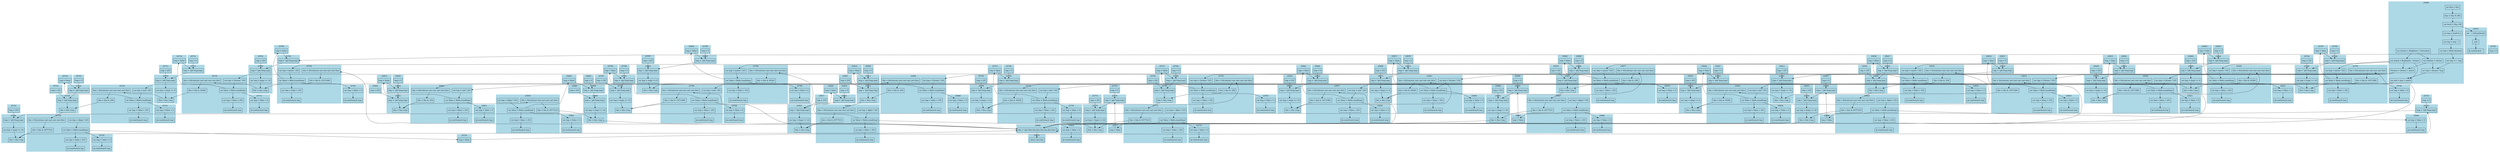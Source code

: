 digraph graphname {
e25869_true_0 -> e25829_false_2;
e25869_true_0 -> e25786_false_2;
e25869_true_0 -> e25743_false_2;
e25869_true_0 -> e25700_false_2;
e25869_true_0 -> e25657_false_2;
e25869_true_0 -> e25614_false_2;
e25869_true_0 -> e25869_true_0;
e25608_false_0 -> e25608_false_3;
e25608_false_0 -> e25608_false_1;
e25608_false_1 -> e25839_false_0;
e25608_false_1 -> e25796_false_0;
e25608_false_1 -> e25743_false_0;
e25608_false_1 -> e25700_false_0;
e25608_false_1 -> e25677_false_0;
e25608_false_1 -> e25634_false_0;
e25608_false_1 -> e25608_false_12;
e25608_false_1 -> e25608_false_11;
e25608_false_2 -> e25608_false_4;
e25608_false_3 -> e25608_false_12;
e25608_false_3 -> e25608_false_10;
e25608_false_4 -> e25608_false_5;
e25608_false_5 -> e25610_false_0;
e25608_false_5 -> e25608_false_6;
e25608_false_6 -> e25608_false_7;
e25608_false_7 -> e25608_false_8;
e25608_false_8 -> e25608_false_9;
e25608_false_9 -> e25608_false_10;
e25608_false_10 -> e25608_false_11;
e25608_false_11 -> e25849_false_0;
e25608_false_11 -> e25786_false_0;
e25608_false_11 -> e25753_false_0;
e25608_false_11 -> e25720_false_0;
e25608_false_11 -> e25657_false_0;
e25608_false_11 -> e25624_false_0;
e25608_false_12 -> e25829_false_0;
e25608_false_12 -> e25806_false_0;
e25608_false_12 -> e25763_false_0;
e25608_false_12 -> e25710_false_0;
e25608_false_12 -> e25667_false_0;
e25608_false_12 -> e25614_false_0;
e25610_false_0 -> e25610_false_1;
e25610_false_1 -> e25610_false_2;
e25614_false_0 -> e25614_false_1;
e25614_false_1 -> e25618_false_0;
e25614_false_1 -> e25616_false_0;
e25614_false_1 -> e25614_false_5;
e25614_false_2 -> e25614_false_3;
e25614_false_3 -> e25620_false_1;
e25614_false_5 -> e25614_false_6;
e25615_false_0 -> e25620_true_0;
e25620_true_0 -> e25620_false_0;
e25620_false_0 -> e25620_false_1;
e25620_false_1 -> e25624_false_2;
e25624_false_0 -> e25624_false_1;
e25624_false_1 -> e25628_false_0;
e25624_false_1 -> e25626_false_0;
e25624_false_1 -> e25624_false_5;
e25624_false_2 -> e25624_false_3;
e25624_false_3 -> e25630_false_1;
e25624_false_5 -> e25624_false_6;
e25625_false_0 -> e25630_true_0;
e25630_true_0 -> e25630_false_0;
e25630_false_0 -> e25630_false_1;
e25630_false_1 -> e25634_false_2;
e25634_false_0 -> e25634_false_1;
e25634_false_1 -> e25638_false_0;
e25634_false_1 -> e25636_false_0;
e25634_false_1 -> e25634_false_5;
e25634_false_2 -> e25634_false_3;
e25634_false_3 -> e25640_false_0;
e25634_false_5 -> e25634_false_6;
e25635_false_0 -> e25640_true_0;
e25640_true_0 -> e25640_false_0;
e25640_false_0 -> e25644_false_2;
e25644_false_0 -> e25644_false_1;
e25644_false_1 -> e25648_false_0;
e25644_false_1 -> e25646_false_0;
e25644_false_1 -> e25644_false_5;
e25644_false_2 -> e25644_false_3;
e25644_false_3 -> e25650_false_1;
e25644_false_5 -> e25644_false_6;
e25645_false_0 -> e25650_true_0;
e25650_true_0 -> e25650_false_0;
e25650_false_0 -> e25650_false_1;
e25650_false_1 -> e25869_true_0;
e25646_false_0 -> e25646_false_1;
e25647_false_0 -> e25649_true_0;
e25649_true_0 -> e25650_true_0;
e25648_false_0 -> e25649_true_0;
e25636_false_0 -> e25636_false_1;
e25637_false_0 -> e25639_true_0;
e25639_true_0 -> e25640_true_0;
e25638_false_0 -> e25639_true_0;
e25626_false_0 -> e25626_false_1;
e25627_false_0 -> e25629_true_0;
e25629_true_0 -> e25630_true_0;
e25628_false_0 -> e25629_true_0;
e25616_false_0 -> e25616_false_1;
e25617_false_0 -> e25619_true_0;
e25619_true_0 -> e25620_true_0;
e25618_false_0 -> e25619_true_0;
e25657_false_0 -> e25657_false_1;
e25657_false_1 -> e25661_false_0;
e25657_false_1 -> e25659_false_0;
e25657_false_1 -> e25657_false_5;
e25657_false_2 -> e25657_false_3;
e25657_false_3 -> e25663_false_1;
e25657_false_5 -> e25657_false_6;
e25658_false_0 -> e25663_true_0;
e25663_true_0 -> e25663_false_0;
e25663_false_0 -> e25663_false_1;
e25663_false_1 -> e25667_false_2;
e25667_false_0 -> e25667_false_1;
e25667_false_1 -> e25671_false_0;
e25667_false_1 -> e25669_false_0;
e25667_false_1 -> e25667_false_5;
e25667_false_2 -> e25667_false_3;
e25667_false_3 -> e25673_false_1;
e25667_false_5 -> e25667_false_6;
e25668_false_0 -> e25673_true_0;
e25673_true_0 -> e25673_false_0;
e25673_false_0 -> e25673_false_1;
e25673_false_1 -> e25677_false_2;
e25677_false_0 -> e25677_false_1;
e25677_false_1 -> e25681_false_0;
e25677_false_1 -> e25679_false_0;
e25677_false_1 -> e25677_false_5;
e25677_false_2 -> e25677_false_3;
e25677_false_3 -> e25683_false_0;
e25677_false_5 -> e25677_false_6;
e25678_false_0 -> e25683_true_0;
e25683_true_0 -> e25683_false_0;
e25683_false_0 -> e25687_false_2;
e25687_false_0 -> e25687_false_1;
e25687_false_1 -> e25691_false_0;
e25687_false_1 -> e25689_false_0;
e25687_false_1 -> e25687_false_5;
e25687_false_2 -> e25687_false_3;
e25687_false_3 -> e25693_false_1;
e25687_false_5 -> e25687_false_6;
e25688_false_0 -> e25693_true_0;
e25693_true_0 -> e25693_false_0;
e25693_false_0 -> e25693_false_1;
e25693_false_1 -> e25869_true_0;
e25689_false_0 -> e25689_false_1;
e25690_false_0 -> e25692_true_0;
e25692_true_0 -> e25693_true_0;
e25691_false_0 -> e25692_true_0;
e25679_false_0 -> e25679_false_1;
e25680_false_0 -> e25682_true_0;
e25682_true_0 -> e25683_true_0;
e25681_false_0 -> e25682_true_0;
e25669_false_0 -> e25669_false_1;
e25670_false_0 -> e25672_true_0;
e25672_true_0 -> e25673_true_0;
e25671_false_0 -> e25672_true_0;
e25659_false_0 -> e25659_false_1;
e25660_false_0 -> e25662_true_0;
e25662_true_0 -> e25663_true_0;
e25661_false_0 -> e25662_true_0;
e25700_false_0 -> e25700_false_1;
e25700_false_1 -> e25704_false_0;
e25700_false_1 -> e25702_false_0;
e25700_false_1 -> e25700_false_5;
e25700_false_2 -> e25700_false_3;
e25700_false_3 -> e25706_false_1;
e25700_false_5 -> e25700_false_6;
e25701_false_0 -> e25706_true_0;
e25706_true_0 -> e25706_false_0;
e25706_false_0 -> e25706_false_1;
e25706_false_1 -> e25710_false_2;
e25710_false_0 -> e25710_false_1;
e25710_false_1 -> e25714_false_0;
e25710_false_1 -> e25712_false_0;
e25710_false_1 -> e25710_false_5;
e25710_false_2 -> e25710_false_3;
e25710_false_3 -> e25716_false_1;
e25710_false_5 -> e25710_false_6;
e25711_false_0 -> e25716_true_0;
e25716_true_0 -> e25716_false_0;
e25716_false_0 -> e25716_false_1;
e25716_false_1 -> e25720_false_2;
e25720_false_0 -> e25720_false_1;
e25720_false_1 -> e25724_false_0;
e25720_false_1 -> e25722_false_0;
e25720_false_1 -> e25720_false_5;
e25720_false_2 -> e25720_false_3;
e25720_false_3 -> e25726_false_0;
e25720_false_5 -> e25720_false_6;
e25721_false_0 -> e25726_true_0;
e25726_true_0 -> e25726_false_0;
e25726_false_0 -> e25730_false_2;
e25730_false_0 -> e25730_false_1;
e25730_false_1 -> e25734_false_0;
e25730_false_1 -> e25732_false_0;
e25730_false_1 -> e25730_false_5;
e25730_false_2 -> e25730_false_3;
e25730_false_3 -> e25736_false_1;
e25730_false_5 -> e25730_false_6;
e25731_false_0 -> e25736_true_0;
e25736_true_0 -> e25736_false_0;
e25736_false_0 -> e25736_false_1;
e25736_false_1 -> e25869_true_0;
e25732_false_0 -> e25732_false_1;
e25733_false_0 -> e25735_true_0;
e25735_true_0 -> e25736_true_0;
e25734_false_0 -> e25735_true_0;
e25722_false_0 -> e25722_false_1;
e25723_false_0 -> e25725_true_0;
e25725_true_0 -> e25726_true_0;
e25724_false_0 -> e25725_true_0;
e25712_false_0 -> e25712_false_1;
e25713_false_0 -> e25715_true_0;
e25715_true_0 -> e25716_true_0;
e25714_false_0 -> e25715_true_0;
e25702_false_0 -> e25702_false_1;
e25703_false_0 -> e25705_true_0;
e25705_true_0 -> e25706_true_0;
e25704_false_0 -> e25705_true_0;
e25743_false_0 -> e25743_false_1;
e25743_false_1 -> e25747_false_0;
e25743_false_1 -> e25745_false_0;
e25743_false_1 -> e25743_false_5;
e25743_false_2 -> e25743_false_3;
e25743_false_3 -> e25749_false_1;
e25743_false_5 -> e25743_false_6;
e25744_false_0 -> e25749_true_0;
e25749_true_0 -> e25749_false_0;
e25749_false_0 -> e25749_false_1;
e25749_false_1 -> e25753_false_2;
e25753_false_0 -> e25753_false_1;
e25753_false_1 -> e25757_false_0;
e25753_false_1 -> e25755_false_0;
e25753_false_1 -> e25753_false_5;
e25753_false_2 -> e25753_false_3;
e25753_false_3 -> e25759_false_1;
e25753_false_5 -> e25753_false_6;
e25754_false_0 -> e25759_true_0;
e25759_true_0 -> e25759_false_0;
e25759_false_0 -> e25759_false_1;
e25759_false_1 -> e25763_false_2;
e25763_false_0 -> e25763_false_1;
e25763_false_1 -> e25767_false_0;
e25763_false_1 -> e25765_false_0;
e25763_false_1 -> e25763_false_5;
e25763_false_2 -> e25763_false_3;
e25763_false_3 -> e25769_false_0;
e25763_false_5 -> e25763_false_6;
e25764_false_0 -> e25769_true_0;
e25769_true_0 -> e25769_false_0;
e25769_false_0 -> e25773_false_2;
e25773_false_0 -> e25773_false_1;
e25773_false_1 -> e25777_false_0;
e25773_false_1 -> e25775_false_0;
e25773_false_1 -> e25773_false_5;
e25773_false_2 -> e25773_false_3;
e25773_false_3 -> e25779_false_1;
e25773_false_5 -> e25773_false_6;
e25774_false_0 -> e25779_true_0;
e25779_true_0 -> e25779_false_0;
e25779_false_0 -> e25779_false_1;
e25779_false_1 -> e25869_true_0;
e25775_false_0 -> e25775_false_1;
e25776_false_0 -> e25778_true_0;
e25778_true_0 -> e25779_true_0;
e25777_false_0 -> e25778_true_0;
e25765_false_0 -> e25765_false_1;
e25766_false_0 -> e25768_true_0;
e25768_true_0 -> e25769_true_0;
e25767_false_0 -> e25768_true_0;
e25755_false_0 -> e25755_false_1;
e25756_false_0 -> e25758_true_0;
e25758_true_0 -> e25759_true_0;
e25757_false_0 -> e25758_true_0;
e25745_false_0 -> e25745_false_1;
e25746_false_0 -> e25748_true_0;
e25748_true_0 -> e25749_true_0;
e25747_false_0 -> e25748_true_0;
e25786_false_0 -> e25786_false_1;
e25786_false_1 -> e25790_false_0;
e25786_false_1 -> e25788_false_0;
e25786_false_1 -> e25786_false_5;
e25786_false_2 -> e25786_false_3;
e25786_false_3 -> e25792_false_1;
e25786_false_5 -> e25786_false_6;
e25787_false_0 -> e25792_true_0;
e25792_true_0 -> e25792_false_0;
e25792_false_0 -> e25792_false_1;
e25792_false_1 -> e25796_false_2;
e25796_false_0 -> e25796_false_1;
e25796_false_1 -> e25800_false_0;
e25796_false_1 -> e25798_false_0;
e25796_false_1 -> e25796_false_5;
e25796_false_2 -> e25796_false_3;
e25796_false_3 -> e25802_false_1;
e25796_false_5 -> e25796_false_6;
e25797_false_0 -> e25802_true_0;
e25802_true_0 -> e25802_false_0;
e25802_false_0 -> e25802_false_1;
e25802_false_1 -> e25806_false_2;
e25806_false_0 -> e25806_false_1;
e25806_false_1 -> e25810_false_0;
e25806_false_1 -> e25808_false_0;
e25806_false_1 -> e25806_false_5;
e25806_false_2 -> e25806_false_3;
e25806_false_3 -> e25812_false_0;
e25806_false_5 -> e25806_false_6;
e25807_false_0 -> e25812_true_0;
e25812_true_0 -> e25812_false_0;
e25812_false_0 -> e25816_false_2;
e25816_false_0 -> e25816_false_1;
e25816_false_1 -> e25820_false_0;
e25816_false_1 -> e25818_false_0;
e25816_false_1 -> e25816_false_5;
e25816_false_2 -> e25816_false_3;
e25816_false_3 -> e25822_false_1;
e25816_false_5 -> e25816_false_6;
e25817_false_0 -> e25822_true_0;
e25822_true_0 -> e25822_false_0;
e25822_false_0 -> e25822_false_1;
e25822_false_1 -> e25869_true_0;
e25818_false_0 -> e25818_false_1;
e25819_false_0 -> e25821_true_0;
e25821_true_0 -> e25822_true_0;
e25820_false_0 -> e25821_true_0;
e25808_false_0 -> e25808_false_1;
e25809_false_0 -> e25811_true_0;
e25811_true_0 -> e25812_true_0;
e25810_false_0 -> e25811_true_0;
e25798_false_0 -> e25798_false_1;
e25799_false_0 -> e25801_true_0;
e25801_true_0 -> e25802_true_0;
e25800_false_0 -> e25801_true_0;
e25788_false_0 -> e25788_false_1;
e25789_false_0 -> e25791_true_0;
e25791_true_0 -> e25792_true_0;
e25790_false_0 -> e25791_true_0;
e25829_false_0 -> e25829_false_1;
e25829_false_1 -> e25833_false_0;
e25829_false_1 -> e25831_false_0;
e25829_false_1 -> e25829_false_5;
e25829_false_2 -> e25829_false_3;
e25829_false_3 -> e25835_false_1;
e25829_false_5 -> e25829_false_6;
e25830_false_0 -> e25835_true_0;
e25835_true_0 -> e25835_false_0;
e25835_false_0 -> e25835_false_1;
e25835_false_1 -> e25839_false_2;
e25839_false_0 -> e25839_false_1;
e25839_false_1 -> e25843_false_0;
e25839_false_1 -> e25841_false_0;
e25839_false_1 -> e25839_false_5;
e25839_false_2 -> e25839_false_3;
e25839_false_3 -> e25845_false_1;
e25839_false_5 -> e25839_false_6;
e25840_false_0 -> e25845_true_0;
e25845_true_0 -> e25845_false_0;
e25845_false_0 -> e25845_false_1;
e25845_false_1 -> e25849_false_2;
e25849_false_0 -> e25849_false_1;
e25849_false_1 -> e25853_false_0;
e25849_false_1 -> e25851_false_0;
e25849_false_1 -> e25849_false_5;
e25849_false_2 -> e25849_false_3;
e25849_false_3 -> e25855_false_0;
e25849_false_5 -> e25849_false_6;
e25850_false_0 -> e25855_true_0;
e25855_true_0 -> e25855_false_0;
e25855_false_0 -> e25859_false_2;
e25859_false_0 -> e25859_false_1;
e25859_false_1 -> e25863_false_0;
e25859_false_1 -> e25861_false_0;
e25859_false_1 -> e25859_false_5;
e25859_false_2 -> e25859_false_3;
e25859_false_3 -> e25865_false_1;
e25859_false_5 -> e25859_false_6;
e25860_false_0 -> e25865_true_0;
e25865_true_0 -> e25865_false_0;
e25865_false_0 -> e25865_false_1;
e25865_false_1 -> e25869_true_0;
e25861_false_0 -> e25861_false_1;
e25862_false_0 -> e25864_true_0;
e25864_true_0 -> e25865_true_0;
e25863_false_0 -> e25864_true_0;
e25851_false_0 -> e25851_false_1;
e25852_false_0 -> e25854_true_0;
e25854_true_0 -> e25855_true_0;
e25853_false_0 -> e25854_true_0;
e25841_false_0 -> e25841_false_1;
e25842_false_0 -> e25844_true_0;
e25844_true_0 -> e25845_true_0;
e25843_false_0 -> e25844_true_0;
e25831_false_0 -> e25831_false_1;
e25832_false_0 -> e25834_true_0;
e25834_true_0 -> e25835_true_0;
e25833_false_0 -> e25834_true_0;
e25869_true_0 -> e25870_false_0;
subgraph cluster_25870 {
label=25870;
style=filled;
color=lightblue;
e25870_false_0[shape=box,label="return cast this"];
}
subgraph cluster_25869 {
label=25869;
style=filled;
color=lightblue;
e25869_true_0[shape=box,label="this = \"phi\"(this,this,this,this,this,this,this)"];
}
subgraph cluster_25865 {
label=25865;
style=filled;
color=lightblue;
e25865_false_1[shape=box,label="this = this | tmp"];
e25865_false_0[shape=box,label="var tmp = (tmp) << 24"];
e25865_true_0[shape=box,label="tmp = \"phi\"(tmp,tmp)"];
}
subgraph cluster_25864 {
label=25864;
style=filled;
color=lightblue;
e25864_true_0[shape=box,label="tmp = \"phi\"(tmp,tmp)"];
}
subgraph cluster_25863 {
label=25863;
style=filled;
color=lightblue;
e25863_false_0[shape=box,label="tmp = Value"];
}
subgraph cluster_25862 {
label=25862;
style=filled;
color=lightblue;
e25862_false_0[shape=box,label="tmp = 0"];
}
subgraph cluster_25861 {
label=25861;
style=filled;
color=lightblue;
e25861_false_1[shape=box,label="@:cond-branch tmp"];
e25861_false_0[shape=box,label="var tmp = Value < 0"];
}
subgraph cluster_25860 {
label=25860;
style=filled;
color=lightblue;
e25860_false_0[shape=box,label="tmp = 255"];
}
subgraph cluster_25859 {
label=25859;
style=filled;
color=lightblue;
e25859_false_6[shape=box,label="@:cond-branch tmp"];
e25859_false_5[shape=box,label="var tmp = Value > 255"];
e25859_false_3[shape=box,label="this = this & 16777215"];
e25859_false_2[shape=box,label="this = Std.int(cast cast cast cast cast this)"];
e25859_false_1[shape=box,label="var Value = Math.round(tmp)"];
e25859_false_0[shape=box,label="var tmp = Alpha * 255"];
}
subgraph cluster_25855 {
label=25855;
style=filled;
color=lightblue;
e25855_false_0[shape=box,label="this = this | tmp"];
e25855_true_0[shape=box,label="tmp = \"phi\"(tmp,tmp)"];
}
subgraph cluster_25854 {
label=25854;
style=filled;
color=lightblue;
e25854_true_0[shape=box,label="tmp = \"phi\"(tmp,tmp)"];
}
subgraph cluster_25853 {
label=25853;
style=filled;
color=lightblue;
e25853_false_0[shape=box,label="tmp = Value"];
}
subgraph cluster_25852 {
label=25852;
style=filled;
color=lightblue;
e25852_false_0[shape=box,label="tmp = 0"];
}
subgraph cluster_25851 {
label=25851;
style=filled;
color=lightblue;
e25851_false_1[shape=box,label="@:cond-branch tmp"];
e25851_false_0[shape=box,label="var tmp = Value < 0"];
}
subgraph cluster_25850 {
label=25850;
style=filled;
color=lightblue;
e25850_false_0[shape=box,label="tmp = 255"];
}
subgraph cluster_25849 {
label=25849;
style=filled;
color=lightblue;
e25849_false_6[shape=box,label="@:cond-branch tmp"];
e25849_false_5[shape=box,label="var tmp = Value > 255"];
e25849_false_3[shape=box,label="this = this & -256"];
e25849_false_2[shape=box,label="this = Std.int(cast cast cast cast cast this)"];
e25849_false_1[shape=box,label="var Value = Math.round(tmp)"];
e25849_false_0[shape=box,label="var tmp = mid * 255"];
}
subgraph cluster_25845 {
label=25845;
style=filled;
color=lightblue;
e25845_false_1[shape=box,label="this = this | tmp"];
e25845_false_0[shape=box,label="var tmp = (tmp) << 8"];
e25845_true_0[shape=box,label="tmp = \"phi\"(tmp,tmp)"];
}
subgraph cluster_25844 {
label=25844;
style=filled;
color=lightblue;
e25844_true_0[shape=box,label="tmp = \"phi\"(tmp,tmp)"];
}
subgraph cluster_25843 {
label=25843;
style=filled;
color=lightblue;
e25843_false_0[shape=box,label="tmp = Value"];
}
subgraph cluster_25842 {
label=25842;
style=filled;
color=lightblue;
e25842_false_0[shape=box,label="tmp = 0"];
}
subgraph cluster_25841 {
label=25841;
style=filled;
color=lightblue;
e25841_false_1[shape=box,label="@:cond-branch tmp"];
e25841_false_0[shape=box,label="var tmp = Value < 0"];
}
subgraph cluster_25840 {
label=25840;
style=filled;
color=lightblue;
e25840_false_0[shape=box,label="tmp = 255"];
}
subgraph cluster_25839 {
label=25839;
style=filled;
color=lightblue;
e25839_false_6[shape=box,label="@:cond-branch tmp"];
e25839_false_5[shape=box,label="var tmp = Value > 255"];
e25839_false_3[shape=box,label="this = this & -65281"];
e25839_false_2[shape=box,label="this = Std.int(cast cast cast cast cast this)"];
e25839_false_1[shape=box,label="var Value = Math.round(tmp)"];
e25839_false_0[shape=box,label="var tmp = match * 255"];
}
subgraph cluster_25835 {
label=25835;
style=filled;
color=lightblue;
e25835_false_1[shape=box,label="this = this | tmp"];
e25835_false_0[shape=box,label="var tmp = (tmp) << 16"];
e25835_true_0[shape=box,label="tmp = \"phi\"(tmp,tmp)"];
}
subgraph cluster_25834 {
label=25834;
style=filled;
color=lightblue;
e25834_true_0[shape=box,label="tmp = \"phi\"(tmp,tmp)"];
}
subgraph cluster_25833 {
label=25833;
style=filled;
color=lightblue;
e25833_false_0[shape=box,label="tmp = Value"];
}
subgraph cluster_25832 {
label=25832;
style=filled;
color=lightblue;
e25832_false_0[shape=box,label="tmp = 0"];
}
subgraph cluster_25831 {
label=25831;
style=filled;
color=lightblue;
e25831_false_1[shape=box,label="@:cond-branch tmp"];
e25831_false_0[shape=box,label="var tmp = Value < 0"];
}
subgraph cluster_25830 {
label=25830;
style=filled;
color=lightblue;
e25830_false_0[shape=box,label="tmp = 255"];
}
subgraph cluster_25829 {
label=25829;
style=filled;
color=lightblue;
e25829_false_6[shape=box,label="@:cond-branch tmp"];
e25829_false_5[shape=box,label="var tmp = Value > 255"];
e25829_false_3[shape=box,label="this = this & -16711681"];
e25829_false_2[shape=box,label="this = Std.int(cast cast cast cast cast this)"];
e25829_false_1[shape=box,label="var Value = Math.round(tmp)"];
e25829_false_0[shape=box,label="var tmp = Chroma * 255"];
}
subgraph cluster_25822 {
label=25822;
style=filled;
color=lightblue;
e25822_false_1[shape=box,label="this = this | tmp"];
e25822_false_0[shape=box,label="var tmp = (tmp) << 24"];
e25822_true_0[shape=box,label="tmp = \"phi\"(tmp,tmp)"];
}
subgraph cluster_25821 {
label=25821;
style=filled;
color=lightblue;
e25821_true_0[shape=box,label="tmp = \"phi\"(tmp,tmp)"];
}
subgraph cluster_25820 {
label=25820;
style=filled;
color=lightblue;
e25820_false_0[shape=box,label="tmp = Value"];
}
subgraph cluster_25819 {
label=25819;
style=filled;
color=lightblue;
e25819_false_0[shape=box,label="tmp = 0"];
}
subgraph cluster_25818 {
label=25818;
style=filled;
color=lightblue;
e25818_false_1[shape=box,label="@:cond-branch tmp"];
e25818_false_0[shape=box,label="var tmp = Value < 0"];
}
subgraph cluster_25817 {
label=25817;
style=filled;
color=lightblue;
e25817_false_0[shape=box,label="tmp = 255"];
}
subgraph cluster_25816 {
label=25816;
style=filled;
color=lightblue;
e25816_false_6[shape=box,label="@:cond-branch tmp"];
e25816_false_5[shape=box,label="var tmp = Value > 255"];
e25816_false_3[shape=box,label="this = this & 16777215"];
e25816_false_2[shape=box,label="this = Std.int(cast cast cast cast cast this)"];
e25816_false_1[shape=box,label="var Value = Math.round(tmp)"];
e25816_false_0[shape=box,label="var tmp = Alpha * 255"];
}
subgraph cluster_25812 {
label=25812;
style=filled;
color=lightblue;
e25812_false_0[shape=box,label="this = this | tmp"];
e25812_true_0[shape=box,label="tmp = \"phi\"(tmp,tmp)"];
}
subgraph cluster_25811 {
label=25811;
style=filled;
color=lightblue;
e25811_true_0[shape=box,label="tmp = \"phi\"(tmp,tmp)"];
}
subgraph cluster_25810 {
label=25810;
style=filled;
color=lightblue;
e25810_false_0[shape=box,label="tmp = Value"];
}
subgraph cluster_25809 {
label=25809;
style=filled;
color=lightblue;
e25809_false_0[shape=box,label="tmp = 0"];
}
subgraph cluster_25808 {
label=25808;
style=filled;
color=lightblue;
e25808_false_1[shape=box,label="@:cond-branch tmp"];
e25808_false_0[shape=box,label="var tmp = Value < 0"];
}
subgraph cluster_25807 {
label=25807;
style=filled;
color=lightblue;
e25807_false_0[shape=box,label="tmp = 255"];
}
subgraph cluster_25806 {
label=25806;
style=filled;
color=lightblue;
e25806_false_6[shape=box,label="@:cond-branch tmp"];
e25806_false_5[shape=box,label="var tmp = Value > 255"];
e25806_false_3[shape=box,label="this = this & -256"];
e25806_false_2[shape=box,label="this = Std.int(cast cast cast cast cast this)"];
e25806_false_1[shape=box,label="var Value = Math.round(tmp)"];
e25806_false_0[shape=box,label="var tmp = Chroma * 255"];
}
subgraph cluster_25802 {
label=25802;
style=filled;
color=lightblue;
e25802_false_1[shape=box,label="this = this | tmp"];
e25802_false_0[shape=box,label="var tmp = (tmp) << 8"];
e25802_true_0[shape=box,label="tmp = \"phi\"(tmp,tmp)"];
}
subgraph cluster_25801 {
label=25801;
style=filled;
color=lightblue;
e25801_true_0[shape=box,label="tmp = \"phi\"(tmp,tmp)"];
}
subgraph cluster_25800 {
label=25800;
style=filled;
color=lightblue;
e25800_false_0[shape=box,label="tmp = Value"];
}
subgraph cluster_25799 {
label=25799;
style=filled;
color=lightblue;
e25799_false_0[shape=box,label="tmp = 0"];
}
subgraph cluster_25798 {
label=25798;
style=filled;
color=lightblue;
e25798_false_1[shape=box,label="@:cond-branch tmp"];
e25798_false_0[shape=box,label="var tmp = Value < 0"];
}
subgraph cluster_25797 {
label=25797;
style=filled;
color=lightblue;
e25797_false_0[shape=box,label="tmp = 255"];
}
subgraph cluster_25796 {
label=25796;
style=filled;
color=lightblue;
e25796_false_6[shape=box,label="@:cond-branch tmp"];
e25796_false_5[shape=box,label="var tmp = Value > 255"];
e25796_false_3[shape=box,label="this = this & -65281"];
e25796_false_2[shape=box,label="this = Std.int(cast cast cast cast cast this)"];
e25796_false_1[shape=box,label="var Value = Math.round(tmp)"];
e25796_false_0[shape=box,label="var tmp = match * 255"];
}
subgraph cluster_25792 {
label=25792;
style=filled;
color=lightblue;
e25792_false_1[shape=box,label="this = this | tmp"];
e25792_false_0[shape=box,label="var tmp = (tmp) << 16"];
e25792_true_0[shape=box,label="tmp = \"phi\"(tmp,tmp)"];
}
subgraph cluster_25791 {
label=25791;
style=filled;
color=lightblue;
e25791_true_0[shape=box,label="tmp = \"phi\"(tmp,tmp)"];
}
subgraph cluster_25790 {
label=25790;
style=filled;
color=lightblue;
e25790_false_0[shape=box,label="tmp = Value"];
}
subgraph cluster_25789 {
label=25789;
style=filled;
color=lightblue;
e25789_false_0[shape=box,label="tmp = 0"];
}
subgraph cluster_25788 {
label=25788;
style=filled;
color=lightblue;
e25788_false_1[shape=box,label="@:cond-branch tmp"];
e25788_false_0[shape=box,label="var tmp = Value < 0"];
}
subgraph cluster_25787 {
label=25787;
style=filled;
color=lightblue;
e25787_false_0[shape=box,label="tmp = 255"];
}
subgraph cluster_25786 {
label=25786;
style=filled;
color=lightblue;
e25786_false_6[shape=box,label="@:cond-branch tmp"];
e25786_false_5[shape=box,label="var tmp = Value > 255"];
e25786_false_3[shape=box,label="this = this & -16711681"];
e25786_false_2[shape=box,label="this = Std.int(cast cast cast cast cast this)"];
e25786_false_1[shape=box,label="var Value = Math.round(tmp)"];
e25786_false_0[shape=box,label="var tmp = mid * 255"];
}
subgraph cluster_25779 {
label=25779;
style=filled;
color=lightblue;
e25779_false_1[shape=box,label="this = this | tmp"];
e25779_false_0[shape=box,label="var tmp = (tmp) << 24"];
e25779_true_0[shape=box,label="tmp = \"phi\"(tmp,tmp)"];
}
subgraph cluster_25778 {
label=25778;
style=filled;
color=lightblue;
e25778_true_0[shape=box,label="tmp = \"phi\"(tmp,tmp)"];
}
subgraph cluster_25777 {
label=25777;
style=filled;
color=lightblue;
e25777_false_0[shape=box,label="tmp = Value"];
}
subgraph cluster_25776 {
label=25776;
style=filled;
color=lightblue;
e25776_false_0[shape=box,label="tmp = 0"];
}
subgraph cluster_25775 {
label=25775;
style=filled;
color=lightblue;
e25775_false_1[shape=box,label="@:cond-branch tmp"];
e25775_false_0[shape=box,label="var tmp = Value < 0"];
}
subgraph cluster_25774 {
label=25774;
style=filled;
color=lightblue;
e25774_false_0[shape=box,label="tmp = 255"];
}
subgraph cluster_25773 {
label=25773;
style=filled;
color=lightblue;
e25773_false_6[shape=box,label="@:cond-branch tmp"];
e25773_false_5[shape=box,label="var tmp = Value > 255"];
e25773_false_3[shape=box,label="this = this & 16777215"];
e25773_false_2[shape=box,label="this = Std.int(cast cast cast cast cast this)"];
e25773_false_1[shape=box,label="var Value = Math.round(tmp)"];
e25773_false_0[shape=box,label="var tmp = Alpha * 255"];
}
subgraph cluster_25769 {
label=25769;
style=filled;
color=lightblue;
e25769_false_0[shape=box,label="this = this | tmp"];
e25769_true_0[shape=box,label="tmp = \"phi\"(tmp,tmp)"];
}
subgraph cluster_25768 {
label=25768;
style=filled;
color=lightblue;
e25768_true_0[shape=box,label="tmp = \"phi\"(tmp,tmp)"];
}
subgraph cluster_25767 {
label=25767;
style=filled;
color=lightblue;
e25767_false_0[shape=box,label="tmp = Value"];
}
subgraph cluster_25766 {
label=25766;
style=filled;
color=lightblue;
e25766_false_0[shape=box,label="tmp = 0"];
}
subgraph cluster_25765 {
label=25765;
style=filled;
color=lightblue;
e25765_false_1[shape=box,label="@:cond-branch tmp"];
e25765_false_0[shape=box,label="var tmp = Value < 0"];
}
subgraph cluster_25764 {
label=25764;
style=filled;
color=lightblue;
e25764_false_0[shape=box,label="tmp = 255"];
}
subgraph cluster_25763 {
label=25763;
style=filled;
color=lightblue;
e25763_false_6[shape=box,label="@:cond-branch tmp"];
e25763_false_5[shape=box,label="var tmp = Value > 255"];
e25763_false_3[shape=box,label="this = this & -256"];
e25763_false_2[shape=box,label="this = Std.int(cast cast cast cast cast this)"];
e25763_false_1[shape=box,label="var Value = Math.round(tmp)"];
e25763_false_0[shape=box,label="var tmp = Chroma * 255"];
}
subgraph cluster_25759 {
label=25759;
style=filled;
color=lightblue;
e25759_false_1[shape=box,label="this = this | tmp"];
e25759_false_0[shape=box,label="var tmp = (tmp) << 8"];
e25759_true_0[shape=box,label="tmp = \"phi\"(tmp,tmp)"];
}
subgraph cluster_25758 {
label=25758;
style=filled;
color=lightblue;
e25758_true_0[shape=box,label="tmp = \"phi\"(tmp,tmp)"];
}
subgraph cluster_25757 {
label=25757;
style=filled;
color=lightblue;
e25757_false_0[shape=box,label="tmp = Value"];
}
subgraph cluster_25756 {
label=25756;
style=filled;
color=lightblue;
e25756_false_0[shape=box,label="tmp = 0"];
}
subgraph cluster_25755 {
label=25755;
style=filled;
color=lightblue;
e25755_false_1[shape=box,label="@:cond-branch tmp"];
e25755_false_0[shape=box,label="var tmp = Value < 0"];
}
subgraph cluster_25754 {
label=25754;
style=filled;
color=lightblue;
e25754_false_0[shape=box,label="tmp = 255"];
}
subgraph cluster_25753 {
label=25753;
style=filled;
color=lightblue;
e25753_false_6[shape=box,label="@:cond-branch tmp"];
e25753_false_5[shape=box,label="var tmp = Value > 255"];
e25753_false_3[shape=box,label="this = this & -65281"];
e25753_false_2[shape=box,label="this = Std.int(cast cast cast cast cast this)"];
e25753_false_1[shape=box,label="var Value = Math.round(tmp)"];
e25753_false_0[shape=box,label="var tmp = mid * 255"];
}
subgraph cluster_25749 {
label=25749;
style=filled;
color=lightblue;
e25749_false_1[shape=box,label="this = this | tmp"];
e25749_false_0[shape=box,label="var tmp = (tmp) << 16"];
e25749_true_0[shape=box,label="tmp = \"phi\"(tmp,tmp)"];
}
subgraph cluster_25748 {
label=25748;
style=filled;
color=lightblue;
e25748_true_0[shape=box,label="tmp = \"phi\"(tmp,tmp)"];
}
subgraph cluster_25747 {
label=25747;
style=filled;
color=lightblue;
e25747_false_0[shape=box,label="tmp = Value"];
}
subgraph cluster_25746 {
label=25746;
style=filled;
color=lightblue;
e25746_false_0[shape=box,label="tmp = 0"];
}
subgraph cluster_25745 {
label=25745;
style=filled;
color=lightblue;
e25745_false_1[shape=box,label="@:cond-branch tmp"];
e25745_false_0[shape=box,label="var tmp = Value < 0"];
}
subgraph cluster_25744 {
label=25744;
style=filled;
color=lightblue;
e25744_false_0[shape=box,label="tmp = 255"];
}
subgraph cluster_25743 {
label=25743;
style=filled;
color=lightblue;
e25743_false_6[shape=box,label="@:cond-branch tmp"];
e25743_false_5[shape=box,label="var tmp = Value > 255"];
e25743_false_3[shape=box,label="this = this & -16711681"];
e25743_false_2[shape=box,label="this = Std.int(cast cast cast cast cast this)"];
e25743_false_1[shape=box,label="var Value = Math.round(tmp)"];
e25743_false_0[shape=box,label="var tmp = match * 255"];
}
subgraph cluster_25736 {
label=25736;
style=filled;
color=lightblue;
e25736_false_1[shape=box,label="this = this | tmp"];
e25736_false_0[shape=box,label="var tmp = (tmp) << 24"];
e25736_true_0[shape=box,label="tmp = \"phi\"(tmp,tmp)"];
}
subgraph cluster_25735 {
label=25735;
style=filled;
color=lightblue;
e25735_true_0[shape=box,label="tmp = \"phi\"(tmp,tmp)"];
}
subgraph cluster_25734 {
label=25734;
style=filled;
color=lightblue;
e25734_false_0[shape=box,label="tmp = Value"];
}
subgraph cluster_25733 {
label=25733;
style=filled;
color=lightblue;
e25733_false_0[shape=box,label="tmp = 0"];
}
subgraph cluster_25732 {
label=25732;
style=filled;
color=lightblue;
e25732_false_1[shape=box,label="@:cond-branch tmp"];
e25732_false_0[shape=box,label="var tmp = Value < 0"];
}
subgraph cluster_25731 {
label=25731;
style=filled;
color=lightblue;
e25731_false_0[shape=box,label="tmp = 255"];
}
subgraph cluster_25730 {
label=25730;
style=filled;
color=lightblue;
e25730_false_6[shape=box,label="@:cond-branch tmp"];
e25730_false_5[shape=box,label="var tmp = Value > 255"];
e25730_false_3[shape=box,label="this = this & 16777215"];
e25730_false_2[shape=box,label="this = Std.int(cast cast cast cast cast this)"];
e25730_false_1[shape=box,label="var Value = Math.round(tmp)"];
e25730_false_0[shape=box,label="var tmp = Alpha * 255"];
}
subgraph cluster_25726 {
label=25726;
style=filled;
color=lightblue;
e25726_false_0[shape=box,label="this = this | tmp"];
e25726_true_0[shape=box,label="tmp = \"phi\"(tmp,tmp)"];
}
subgraph cluster_25725 {
label=25725;
style=filled;
color=lightblue;
e25725_true_0[shape=box,label="tmp = \"phi\"(tmp,tmp)"];
}
subgraph cluster_25724 {
label=25724;
style=filled;
color=lightblue;
e25724_false_0[shape=box,label="tmp = Value"];
}
subgraph cluster_25723 {
label=25723;
style=filled;
color=lightblue;
e25723_false_0[shape=box,label="tmp = 0"];
}
subgraph cluster_25722 {
label=25722;
style=filled;
color=lightblue;
e25722_false_1[shape=box,label="@:cond-branch tmp"];
e25722_false_0[shape=box,label="var tmp = Value < 0"];
}
subgraph cluster_25721 {
label=25721;
style=filled;
color=lightblue;
e25721_false_0[shape=box,label="tmp = 255"];
}
subgraph cluster_25720 {
label=25720;
style=filled;
color=lightblue;
e25720_false_6[shape=box,label="@:cond-branch tmp"];
e25720_false_5[shape=box,label="var tmp = Value > 255"];
e25720_false_3[shape=box,label="this = this & -256"];
e25720_false_2[shape=box,label="this = Std.int(cast cast cast cast cast this)"];
e25720_false_1[shape=box,label="var Value = Math.round(tmp)"];
e25720_false_0[shape=box,label="var tmp = mid * 255"];
}
subgraph cluster_25716 {
label=25716;
style=filled;
color=lightblue;
e25716_false_1[shape=box,label="this = this | tmp"];
e25716_false_0[shape=box,label="var tmp = (tmp) << 8"];
e25716_true_0[shape=box,label="tmp = \"phi\"(tmp,tmp)"];
}
subgraph cluster_25715 {
label=25715;
style=filled;
color=lightblue;
e25715_true_0[shape=box,label="tmp = \"phi\"(tmp,tmp)"];
}
subgraph cluster_25714 {
label=25714;
style=filled;
color=lightblue;
e25714_false_0[shape=box,label="tmp = Value"];
}
subgraph cluster_25713 {
label=25713;
style=filled;
color=lightblue;
e25713_false_0[shape=box,label="tmp = 0"];
}
subgraph cluster_25712 {
label=25712;
style=filled;
color=lightblue;
e25712_false_1[shape=box,label="@:cond-branch tmp"];
e25712_false_0[shape=box,label="var tmp = Value < 0"];
}
subgraph cluster_25711 {
label=25711;
style=filled;
color=lightblue;
e25711_false_0[shape=box,label="tmp = 255"];
}
subgraph cluster_25710 {
label=25710;
style=filled;
color=lightblue;
e25710_false_6[shape=box,label="@:cond-branch tmp"];
e25710_false_5[shape=box,label="var tmp = Value > 255"];
e25710_false_3[shape=box,label="this = this & -65281"];
e25710_false_2[shape=box,label="this = Std.int(cast cast cast cast cast this)"];
e25710_false_1[shape=box,label="var Value = Math.round(tmp)"];
e25710_false_0[shape=box,label="var tmp = Chroma * 255"];
}
subgraph cluster_25706 {
label=25706;
style=filled;
color=lightblue;
e25706_false_1[shape=box,label="this = this | tmp"];
e25706_false_0[shape=box,label="var tmp = (tmp) << 16"];
e25706_true_0[shape=box,label="tmp = \"phi\"(tmp,tmp)"];
}
subgraph cluster_25705 {
label=25705;
style=filled;
color=lightblue;
e25705_true_0[shape=box,label="tmp = \"phi\"(tmp,tmp)"];
}
subgraph cluster_25704 {
label=25704;
style=filled;
color=lightblue;
e25704_false_0[shape=box,label="tmp = Value"];
}
subgraph cluster_25703 {
label=25703;
style=filled;
color=lightblue;
e25703_false_0[shape=box,label="tmp = 0"];
}
subgraph cluster_25702 {
label=25702;
style=filled;
color=lightblue;
e25702_false_1[shape=box,label="@:cond-branch tmp"];
e25702_false_0[shape=box,label="var tmp = Value < 0"];
}
subgraph cluster_25701 {
label=25701;
style=filled;
color=lightblue;
e25701_false_0[shape=box,label="tmp = 255"];
}
subgraph cluster_25700 {
label=25700;
style=filled;
color=lightblue;
e25700_false_6[shape=box,label="@:cond-branch tmp"];
e25700_false_5[shape=box,label="var tmp = Value > 255"];
e25700_false_3[shape=box,label="this = this & -16711681"];
e25700_false_2[shape=box,label="this = Std.int(cast cast cast cast cast this)"];
e25700_false_1[shape=box,label="var Value = Math.round(tmp)"];
e25700_false_0[shape=box,label="var tmp = match * 255"];
}
subgraph cluster_25693 {
label=25693;
style=filled;
color=lightblue;
e25693_false_1[shape=box,label="this = this | tmp"];
e25693_false_0[shape=box,label="var tmp = (tmp) << 24"];
e25693_true_0[shape=box,label="tmp = \"phi\"(tmp,tmp)"];
}
subgraph cluster_25692 {
label=25692;
style=filled;
color=lightblue;
e25692_true_0[shape=box,label="tmp = \"phi\"(tmp,tmp)"];
}
subgraph cluster_25691 {
label=25691;
style=filled;
color=lightblue;
e25691_false_0[shape=box,label="tmp = Value"];
}
subgraph cluster_25690 {
label=25690;
style=filled;
color=lightblue;
e25690_false_0[shape=box,label="tmp = 0"];
}
subgraph cluster_25689 {
label=25689;
style=filled;
color=lightblue;
e25689_false_1[shape=box,label="@:cond-branch tmp"];
e25689_false_0[shape=box,label="var tmp = Value < 0"];
}
subgraph cluster_25688 {
label=25688;
style=filled;
color=lightblue;
e25688_false_0[shape=box,label="tmp = 255"];
}
subgraph cluster_25687 {
label=25687;
style=filled;
color=lightblue;
e25687_false_6[shape=box,label="@:cond-branch tmp"];
e25687_false_5[shape=box,label="var tmp = Value > 255"];
e25687_false_3[shape=box,label="this = this & 16777215"];
e25687_false_2[shape=box,label="this = Std.int(cast cast cast cast cast this)"];
e25687_false_1[shape=box,label="var Value = Math.round(tmp)"];
e25687_false_0[shape=box,label="var tmp = Alpha * 255"];
}
subgraph cluster_25683 {
label=25683;
style=filled;
color=lightblue;
e25683_false_0[shape=box,label="this = this | tmp"];
e25683_true_0[shape=box,label="tmp = \"phi\"(tmp,tmp)"];
}
subgraph cluster_25682 {
label=25682;
style=filled;
color=lightblue;
e25682_true_0[shape=box,label="tmp = \"phi\"(tmp,tmp)"];
}
subgraph cluster_25681 {
label=25681;
style=filled;
color=lightblue;
e25681_false_0[shape=box,label="tmp = Value"];
}
subgraph cluster_25680 {
label=25680;
style=filled;
color=lightblue;
e25680_false_0[shape=box,label="tmp = 0"];
}
subgraph cluster_25679 {
label=25679;
style=filled;
color=lightblue;
e25679_false_1[shape=box,label="@:cond-branch tmp"];
e25679_false_0[shape=box,label="var tmp = Value < 0"];
}
subgraph cluster_25678 {
label=25678;
style=filled;
color=lightblue;
e25678_false_0[shape=box,label="tmp = 255"];
}
subgraph cluster_25677 {
label=25677;
style=filled;
color=lightblue;
e25677_false_6[shape=box,label="@:cond-branch tmp"];
e25677_false_5[shape=box,label="var tmp = Value > 255"];
e25677_false_3[shape=box,label="this = this & -256"];
e25677_false_2[shape=box,label="this = Std.int(cast cast cast cast cast this)"];
e25677_false_1[shape=box,label="var Value = Math.round(tmp)"];
e25677_false_0[shape=box,label="var tmp = match * 255"];
}
subgraph cluster_25673 {
label=25673;
style=filled;
color=lightblue;
e25673_false_1[shape=box,label="this = this | tmp"];
e25673_false_0[shape=box,label="var tmp = (tmp) << 8"];
e25673_true_0[shape=box,label="tmp = \"phi\"(tmp,tmp)"];
}
subgraph cluster_25672 {
label=25672;
style=filled;
color=lightblue;
e25672_true_0[shape=box,label="tmp = \"phi\"(tmp,tmp)"];
}
subgraph cluster_25671 {
label=25671;
style=filled;
color=lightblue;
e25671_false_0[shape=box,label="tmp = Value"];
}
subgraph cluster_25670 {
label=25670;
style=filled;
color=lightblue;
e25670_false_0[shape=box,label="tmp = 0"];
}
subgraph cluster_25669 {
label=25669;
style=filled;
color=lightblue;
e25669_false_1[shape=box,label="@:cond-branch tmp"];
e25669_false_0[shape=box,label="var tmp = Value < 0"];
}
subgraph cluster_25668 {
label=25668;
style=filled;
color=lightblue;
e25668_false_0[shape=box,label="tmp = 255"];
}
subgraph cluster_25667 {
label=25667;
style=filled;
color=lightblue;
e25667_false_6[shape=box,label="@:cond-branch tmp"];
e25667_false_5[shape=box,label="var tmp = Value > 255"];
e25667_false_3[shape=box,label="this = this & -65281"];
e25667_false_2[shape=box,label="this = Std.int(cast cast cast cast cast this)"];
e25667_false_1[shape=box,label="var Value = Math.round(tmp)"];
e25667_false_0[shape=box,label="var tmp = Chroma * 255"];
}
subgraph cluster_25663 {
label=25663;
style=filled;
color=lightblue;
e25663_false_1[shape=box,label="this = this | tmp"];
e25663_false_0[shape=box,label="var tmp = (tmp) << 16"];
e25663_true_0[shape=box,label="tmp = \"phi\"(tmp,tmp)"];
}
subgraph cluster_25662 {
label=25662;
style=filled;
color=lightblue;
e25662_true_0[shape=box,label="tmp = \"phi\"(tmp,tmp)"];
}
subgraph cluster_25661 {
label=25661;
style=filled;
color=lightblue;
e25661_false_0[shape=box,label="tmp = Value"];
}
subgraph cluster_25660 {
label=25660;
style=filled;
color=lightblue;
e25660_false_0[shape=box,label="tmp = 0"];
}
subgraph cluster_25659 {
label=25659;
style=filled;
color=lightblue;
e25659_false_1[shape=box,label="@:cond-branch tmp"];
e25659_false_0[shape=box,label="var tmp = Value < 0"];
}
subgraph cluster_25658 {
label=25658;
style=filled;
color=lightblue;
e25658_false_0[shape=box,label="tmp = 255"];
}
subgraph cluster_25657 {
label=25657;
style=filled;
color=lightblue;
e25657_false_6[shape=box,label="@:cond-branch tmp"];
e25657_false_5[shape=box,label="var tmp = Value > 255"];
e25657_false_3[shape=box,label="this = this & -16711681"];
e25657_false_2[shape=box,label="this = Std.int(cast cast cast cast cast this)"];
e25657_false_1[shape=box,label="var Value = Math.round(tmp)"];
e25657_false_0[shape=box,label="var tmp = mid * 255"];
}
subgraph cluster_25650 {
label=25650;
style=filled;
color=lightblue;
e25650_false_1[shape=box,label="this = this | tmp"];
e25650_false_0[shape=box,label="var tmp = (tmp) << 24"];
e25650_true_0[shape=box,label="tmp = \"phi\"(tmp,tmp)"];
}
subgraph cluster_25649 {
label=25649;
style=filled;
color=lightblue;
e25649_true_0[shape=box,label="tmp = \"phi\"(tmp,tmp)"];
}
subgraph cluster_25648 {
label=25648;
style=filled;
color=lightblue;
e25648_false_0[shape=box,label="tmp = Value"];
}
subgraph cluster_25647 {
label=25647;
style=filled;
color=lightblue;
e25647_false_0[shape=box,label="tmp = 0"];
}
subgraph cluster_25646 {
label=25646;
style=filled;
color=lightblue;
e25646_false_1[shape=box,label="@:cond-branch tmp"];
e25646_false_0[shape=box,label="var tmp = Value < 0"];
}
subgraph cluster_25645 {
label=25645;
style=filled;
color=lightblue;
e25645_false_0[shape=box,label="tmp = 255"];
}
subgraph cluster_25644 {
label=25644;
style=filled;
color=lightblue;
e25644_false_6[shape=box,label="@:cond-branch tmp"];
e25644_false_5[shape=box,label="var tmp = Value > 255"];
e25644_false_3[shape=box,label="this = this & 16777215"];
e25644_false_2[shape=box,label="this = Std.int(cast cast cast cast cast this)"];
e25644_false_1[shape=box,label="var Value = Math.round(tmp)"];
e25644_false_0[shape=box,label="var tmp = Alpha * 255"];
}
subgraph cluster_25640 {
label=25640;
style=filled;
color=lightblue;
e25640_false_0[shape=box,label="this = this | tmp"];
e25640_true_0[shape=box,label="tmp = \"phi\"(tmp,tmp)"];
}
subgraph cluster_25639 {
label=25639;
style=filled;
color=lightblue;
e25639_true_0[shape=box,label="tmp = \"phi\"(tmp,tmp)"];
}
subgraph cluster_25638 {
label=25638;
style=filled;
color=lightblue;
e25638_false_0[shape=box,label="tmp = Value"];
}
subgraph cluster_25637 {
label=25637;
style=filled;
color=lightblue;
e25637_false_0[shape=box,label="tmp = 0"];
}
subgraph cluster_25636 {
label=25636;
style=filled;
color=lightblue;
e25636_false_1[shape=box,label="@:cond-branch tmp"];
e25636_false_0[shape=box,label="var tmp = Value < 0"];
}
subgraph cluster_25635 {
label=25635;
style=filled;
color=lightblue;
e25635_false_0[shape=box,label="tmp = 255"];
}
subgraph cluster_25634 {
label=25634;
style=filled;
color=lightblue;
e25634_false_6[shape=box,label="@:cond-branch tmp"];
e25634_false_5[shape=box,label="var tmp = Value > 255"];
e25634_false_3[shape=box,label="this = this & -256"];
e25634_false_2[shape=box,label="this = Std.int(cast cast cast cast cast this)"];
e25634_false_1[shape=box,label="var Value = Math.round(tmp)"];
e25634_false_0[shape=box,label="var tmp = match * 255"];
}
subgraph cluster_25630 {
label=25630;
style=filled;
color=lightblue;
e25630_false_1[shape=box,label="this = this | tmp"];
e25630_false_0[shape=box,label="var tmp = (tmp) << 8"];
e25630_true_0[shape=box,label="tmp = \"phi\"(tmp,tmp)"];
}
subgraph cluster_25629 {
label=25629;
style=filled;
color=lightblue;
e25629_true_0[shape=box,label="tmp = \"phi\"(tmp,tmp)"];
}
subgraph cluster_25628 {
label=25628;
style=filled;
color=lightblue;
e25628_false_0[shape=box,label="tmp = Value"];
}
subgraph cluster_25627 {
label=25627;
style=filled;
color=lightblue;
e25627_false_0[shape=box,label="tmp = 0"];
}
subgraph cluster_25626 {
label=25626;
style=filled;
color=lightblue;
e25626_false_1[shape=box,label="@:cond-branch tmp"];
e25626_false_0[shape=box,label="var tmp = Value < 0"];
}
subgraph cluster_25625 {
label=25625;
style=filled;
color=lightblue;
e25625_false_0[shape=box,label="tmp = 255"];
}
subgraph cluster_25624 {
label=25624;
style=filled;
color=lightblue;
e25624_false_6[shape=box,label="@:cond-branch tmp"];
e25624_false_5[shape=box,label="var tmp = Value > 255"];
e25624_false_3[shape=box,label="this = this & -65281"];
e25624_false_2[shape=box,label="this = Std.int(cast cast cast cast cast this)"];
e25624_false_1[shape=box,label="var Value = Math.round(tmp)"];
e25624_false_0[shape=box,label="var tmp = mid * 255"];
}
subgraph cluster_25620 {
label=25620;
style=filled;
color=lightblue;
e25620_false_1[shape=box,label="this = this | tmp"];
e25620_false_0[shape=box,label="var tmp = (tmp) << 16"];
e25620_true_0[shape=box,label="tmp = \"phi\"(tmp,tmp)"];
}
subgraph cluster_25619 {
label=25619;
style=filled;
color=lightblue;
e25619_true_0[shape=box,label="tmp = \"phi\"(tmp,tmp)"];
}
subgraph cluster_25618 {
label=25618;
style=filled;
color=lightblue;
e25618_false_0[shape=box,label="tmp = Value"];
}
subgraph cluster_25617 {
label=25617;
style=filled;
color=lightblue;
e25617_false_0[shape=box,label="tmp = 0"];
}
subgraph cluster_25616 {
label=25616;
style=filled;
color=lightblue;
e25616_false_1[shape=box,label="@:cond-branch tmp"];
e25616_false_0[shape=box,label="var tmp = Value < 0"];
}
subgraph cluster_25615 {
label=25615;
style=filled;
color=lightblue;
e25615_false_0[shape=box,label="tmp = 255"];
}
subgraph cluster_25614 {
label=25614;
style=filled;
color=lightblue;
e25614_false_6[shape=box,label="@:cond-branch tmp"];
e25614_false_5[shape=box,label="var tmp = Value > 255"];
e25614_false_3[shape=box,label="this = this & -16711681"];
e25614_false_2[shape=box,label="this = Std.int(cast cast cast cast cast this)"];
e25614_false_1[shape=box,label="var Value = Math.round(tmp)"];
e25614_false_0[shape=box,label="var tmp = Chroma * 255"];
}
subgraph cluster_25610 {
label=25610;
style=filled;
color=lightblue;
e25610_false_2[shape=box,label="@:cond-branch `"];
e25610_false_1[shape=box,label="null"];
e25610_false_0[shape=box,label="var ` = Std.int(hueD)"];
}
subgraph cluster_25608 {
label=25608;
style=filled;
color=lightblue;
e25608_false_12[shape=box,label="Chroma = chroma + match"];
e25608_false_11[shape=box,label="var mid = tmp + match"];
e25608_false_10[shape=box,label="var tmp = chroma * tmp"];
e25608_false_9[shape=box,label="var tmp = 1 - tmp"];
e25608_false_8[shape=box,label="var tmp = Math.abs(tmp)"];
e25608_false_7[shape=box,label="var tmp = tmp - 1"];
e25608_false_6[shape=box,label="var tmp = hueD % 2"];
e25608_false_5[shape=box,label="var hueD = Hue / 60"];
e25608_false_4[shape=box,label="Hue = Hue % 360"];
e25608_false_3[shape=box,label="var Chroma = chroma"];
e25608_false_2[shape=box,label="var Hue = Hue"];
e25608_false_1[shape=box,label="var match = Brightness - chroma"];
e25608_false_0[shape=box,label="var chroma = Brightness * Saturation"];
}
}
